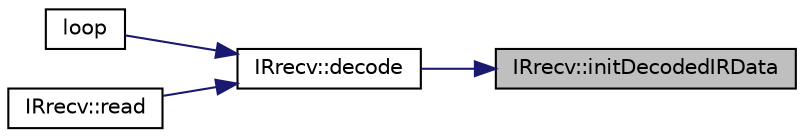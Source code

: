 digraph "IRrecv::initDecodedIRData"
{
 // LATEX_PDF_SIZE
  edge [fontname="Helvetica",fontsize="10",labelfontname="Helvetica",labelfontsize="10"];
  node [fontname="Helvetica",fontsize="10",shape=record];
  rankdir="RL";
  Node1 [label="IRrecv::initDecodedIRData",height=0.2,width=0.4,color="black", fillcolor="grey75", style="filled", fontcolor="black",tooltip=" "];
  Node1 -> Node2 [dir="back",color="midnightblue",fontsize="10",style="solid"];
  Node2 [label="IRrecv::decode",height=0.2,width=0.4,color="black", fillcolor="white", style="filled",URL="$group___receiving.html#ga913af602be49b9182fb0b22e9e351b36",tooltip=" "];
  Node2 -> Node3 [dir="back",color="midnightblue",fontsize="10",style="solid"];
  Node3 [label="loop",height=0.2,width=0.4,color="black", fillcolor="white", style="filled",URL="$main_8cpp.html#afe461d27b9c48d5921c00d521181f12f",tooltip=" "];
  Node2 -> Node4 [dir="back",color="midnightblue",fontsize="10",style="solid"];
  Node4 [label="IRrecv::read",height=0.2,width=0.4,color="black", fillcolor="white", style="filled",URL="$group___receiving.html#ga471a42c75e807e43827e319852536e3c",tooltip=" "];
}
